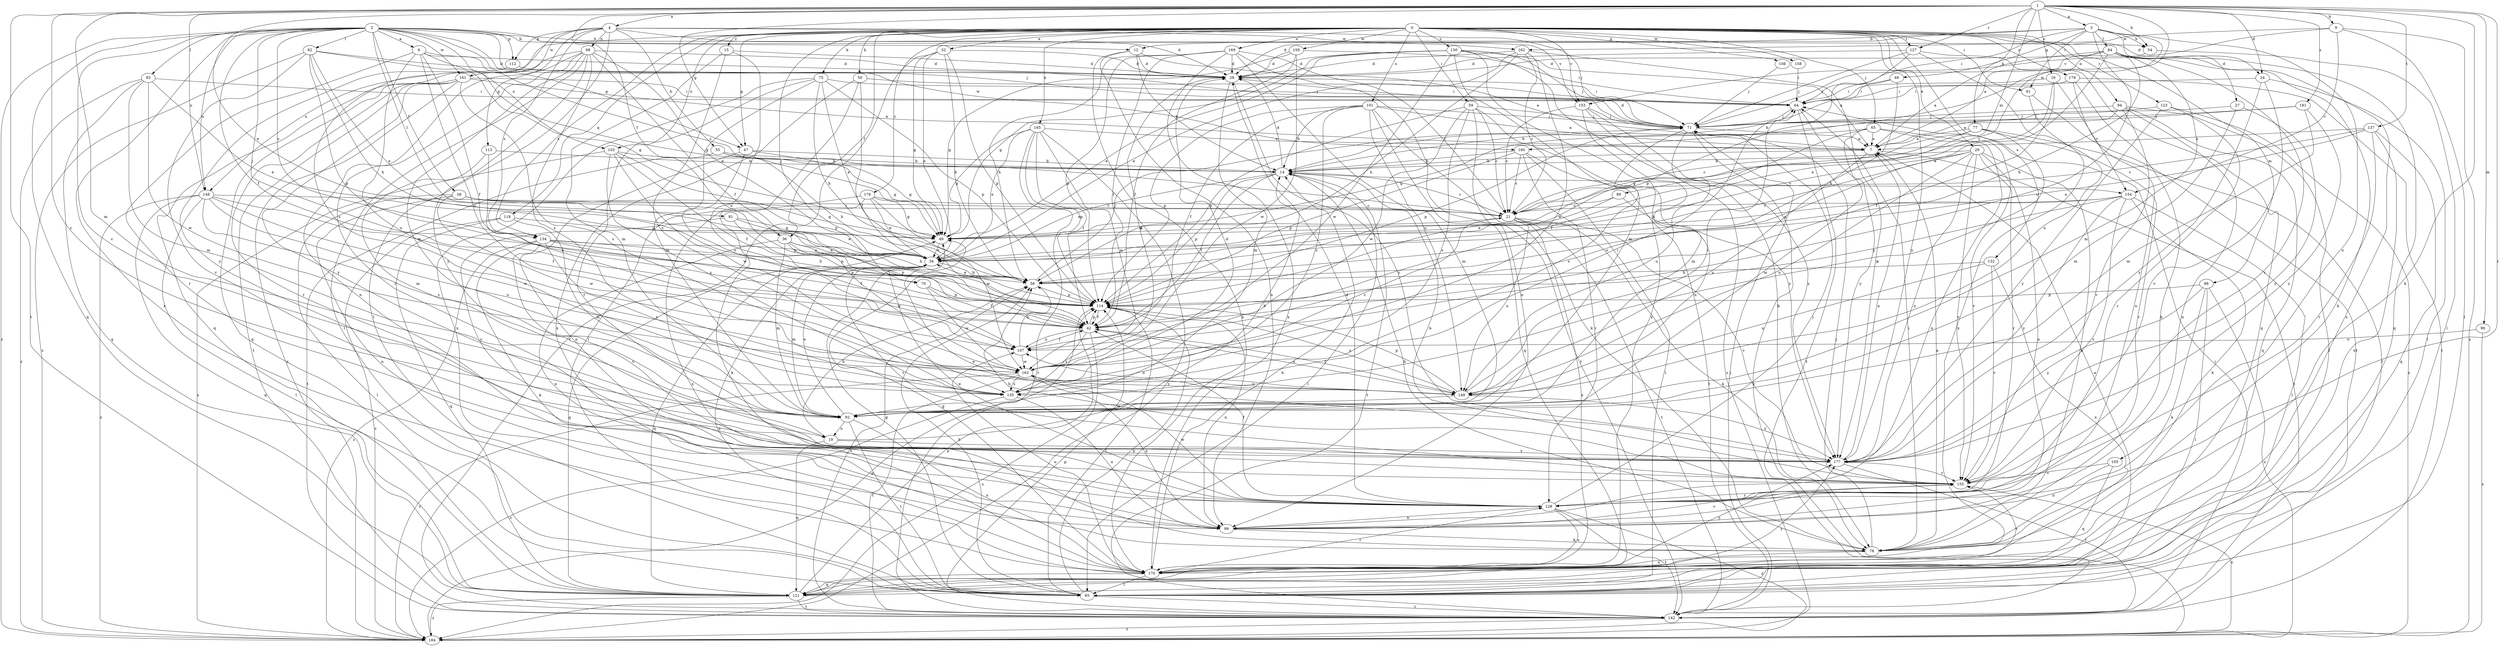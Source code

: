 strict digraph  {
0;
1;
2;
3;
4;
6;
7;
9;
12;
14;
15;
16;
19;
21;
24;
27;
28;
29;
32;
34;
36;
38;
42;
47;
48;
49;
50;
54;
55;
56;
59;
61;
64;
65;
70;
71;
75;
77;
78;
81;
82;
83;
84;
85;
88;
89;
90;
92;
94;
98;
99;
101;
103;
105;
107;
108;
112;
113;
114;
118;
121;
123;
127;
128;
130;
132;
134;
135;
137;
142;
148;
149;
153;
154;
155;
158;
159;
160;
161;
162;
163;
165;
169;
170;
177;
178;
179;
181;
184;
0 -> 15  [label=c];
0 -> 24  [label=d];
0 -> 29  [label=e];
0 -> 32  [label=e];
0 -> 36  [label=f];
0 -> 47  [label=g];
0 -> 50  [label=h];
0 -> 59  [label=i];
0 -> 61  [label=i];
0 -> 65  [label=j];
0 -> 70  [label=j];
0 -> 75  [label=k];
0 -> 88  [label=m];
0 -> 94  [label=n];
0 -> 101  [label=o];
0 -> 103  [label=o];
0 -> 108  [label=p];
0 -> 118  [label=q];
0 -> 123  [label=r];
0 -> 127  [label=r];
0 -> 130  [label=s];
0 -> 132  [label=s];
0 -> 134  [label=s];
0 -> 148  [label=u];
0 -> 153  [label=v];
0 -> 158  [label=w];
0 -> 159  [label=w];
0 -> 165  [label=x];
0 -> 169  [label=x];
0 -> 177  [label=y];
0 -> 178  [label=z];
0 -> 179  [label=z];
1 -> 3  [label=a];
1 -> 4  [label=a];
1 -> 9  [label=b];
1 -> 16  [label=c];
1 -> 19  [label=c];
1 -> 24  [label=d];
1 -> 34  [label=e];
1 -> 36  [label=f];
1 -> 47  [label=g];
1 -> 54  [label=h];
1 -> 77  [label=k];
1 -> 78  [label=k];
1 -> 89  [label=m];
1 -> 90  [label=m];
1 -> 92  [label=m];
1 -> 127  [label=r];
1 -> 128  [label=r];
1 -> 137  [label=t];
1 -> 142  [label=t];
1 -> 148  [label=u];
1 -> 160  [label=w];
1 -> 181  [label=z];
2 -> 6  [label=a];
2 -> 12  [label=b];
2 -> 19  [label=c];
2 -> 38  [label=f];
2 -> 42  [label=f];
2 -> 47  [label=g];
2 -> 54  [label=h];
2 -> 70  [label=j];
2 -> 71  [label=j];
2 -> 81  [label=l];
2 -> 82  [label=l];
2 -> 83  [label=l];
2 -> 103  [label=o];
2 -> 112  [label=p];
2 -> 121  [label=q];
2 -> 134  [label=s];
2 -> 148  [label=u];
2 -> 153  [label=v];
2 -> 160  [label=w];
2 -> 161  [label=w];
2 -> 170  [label=x];
2 -> 184  [label=z];
3 -> 7  [label=a];
3 -> 12  [label=b];
3 -> 27  [label=d];
3 -> 28  [label=d];
3 -> 48  [label=g];
3 -> 54  [label=h];
3 -> 61  [label=i];
3 -> 64  [label=i];
3 -> 84  [label=l];
3 -> 105  [label=o];
3 -> 107  [label=o];
4 -> 28  [label=d];
4 -> 55  [label=h];
4 -> 71  [label=j];
4 -> 85  [label=l];
4 -> 98  [label=n];
4 -> 112  [label=p];
4 -> 113  [label=p];
4 -> 134  [label=s];
4 -> 135  [label=s];
4 -> 161  [label=w];
4 -> 162  [label=w];
6 -> 21  [label=c];
6 -> 28  [label=d];
6 -> 42  [label=f];
6 -> 49  [label=g];
6 -> 107  [label=o];
6 -> 128  [label=r];
6 -> 149  [label=u];
7 -> 14  [label=b];
7 -> 142  [label=t];
7 -> 149  [label=u];
9 -> 85  [label=l];
9 -> 153  [label=v];
9 -> 154  [label=v];
9 -> 162  [label=w];
9 -> 184  [label=z];
12 -> 7  [label=a];
12 -> 14  [label=b];
12 -> 28  [label=d];
12 -> 99  [label=n];
12 -> 170  [label=x];
14 -> 21  [label=c];
14 -> 28  [label=d];
14 -> 34  [label=e];
14 -> 42  [label=f];
14 -> 85  [label=l];
14 -> 114  [label=p];
14 -> 142  [label=t];
14 -> 154  [label=v];
15 -> 28  [label=d];
15 -> 92  [label=m];
15 -> 107  [label=o];
15 -> 135  [label=s];
16 -> 34  [label=e];
16 -> 42  [label=f];
16 -> 64  [label=i];
16 -> 154  [label=v];
19 -> 14  [label=b];
19 -> 56  [label=h];
19 -> 121  [label=q];
19 -> 177  [label=y];
21 -> 49  [label=g];
21 -> 78  [label=k];
21 -> 142  [label=t];
21 -> 149  [label=u];
21 -> 155  [label=v];
21 -> 170  [label=x];
24 -> 64  [label=i];
24 -> 85  [label=l];
24 -> 155  [label=v];
24 -> 177  [label=y];
27 -> 71  [label=j];
27 -> 92  [label=m];
27 -> 177  [label=y];
28 -> 64  [label=i];
28 -> 92  [label=m];
28 -> 177  [label=y];
29 -> 14  [label=b];
29 -> 56  [label=h];
29 -> 78  [label=k];
29 -> 99  [label=n];
29 -> 107  [label=o];
29 -> 128  [label=r];
29 -> 149  [label=u];
29 -> 155  [label=v];
29 -> 177  [label=y];
32 -> 28  [label=d];
32 -> 34  [label=e];
32 -> 49  [label=g];
32 -> 56  [label=h];
32 -> 114  [label=p];
32 -> 142  [label=t];
34 -> 56  [label=h];
34 -> 92  [label=m];
34 -> 121  [label=q];
34 -> 155  [label=v];
36 -> 34  [label=e];
36 -> 56  [label=h];
36 -> 92  [label=m];
36 -> 99  [label=n];
36 -> 114  [label=p];
36 -> 163  [label=w];
38 -> 21  [label=c];
38 -> 49  [label=g];
38 -> 85  [label=l];
38 -> 99  [label=n];
38 -> 114  [label=p];
38 -> 163  [label=w];
42 -> 107  [label=o];
42 -> 114  [label=p];
42 -> 135  [label=s];
42 -> 149  [label=u];
42 -> 184  [label=z];
47 -> 14  [label=b];
47 -> 49  [label=g];
47 -> 99  [label=n];
47 -> 107  [label=o];
48 -> 14  [label=b];
48 -> 56  [label=h];
48 -> 64  [label=i];
49 -> 34  [label=e];
50 -> 42  [label=f];
50 -> 64  [label=i];
50 -> 85  [label=l];
50 -> 170  [label=x];
54 -> 71  [label=j];
54 -> 85  [label=l];
55 -> 14  [label=b];
55 -> 49  [label=g];
55 -> 56  [label=h];
55 -> 142  [label=t];
56 -> 34  [label=e];
56 -> 71  [label=j];
56 -> 114  [label=p];
59 -> 21  [label=c];
59 -> 71  [label=j];
59 -> 114  [label=p];
59 -> 135  [label=s];
59 -> 142  [label=t];
59 -> 163  [label=w];
59 -> 177  [label=y];
61 -> 142  [label=t];
61 -> 170  [label=x];
64 -> 71  [label=j];
64 -> 142  [label=t];
64 -> 177  [label=y];
65 -> 7  [label=a];
65 -> 42  [label=f];
65 -> 49  [label=g];
65 -> 92  [label=m];
65 -> 99  [label=n];
65 -> 155  [label=v];
70 -> 42  [label=f];
70 -> 114  [label=p];
70 -> 163  [label=w];
71 -> 7  [label=a];
71 -> 28  [label=d];
71 -> 114  [label=p];
71 -> 135  [label=s];
71 -> 149  [label=u];
71 -> 184  [label=z];
75 -> 34  [label=e];
75 -> 56  [label=h];
75 -> 64  [label=i];
75 -> 92  [label=m];
75 -> 114  [label=p];
75 -> 128  [label=r];
75 -> 170  [label=x];
77 -> 7  [label=a];
77 -> 21  [label=c];
77 -> 49  [label=g];
77 -> 85  [label=l];
77 -> 128  [label=r];
77 -> 135  [label=s];
78 -> 7  [label=a];
78 -> 14  [label=b];
78 -> 64  [label=i];
78 -> 71  [label=j];
78 -> 170  [label=x];
81 -> 34  [label=e];
81 -> 49  [label=g];
81 -> 114  [label=p];
81 -> 177  [label=y];
82 -> 28  [label=d];
82 -> 34  [label=e];
82 -> 49  [label=g];
82 -> 56  [label=h];
82 -> 114  [label=p];
82 -> 155  [label=v];
82 -> 184  [label=z];
83 -> 34  [label=e];
83 -> 64  [label=i];
83 -> 92  [label=m];
83 -> 121  [label=q];
83 -> 163  [label=w];
83 -> 184  [label=z];
84 -> 7  [label=a];
84 -> 21  [label=c];
84 -> 28  [label=d];
84 -> 34  [label=e];
84 -> 56  [label=h];
84 -> 78  [label=k];
84 -> 92  [label=m];
84 -> 121  [label=q];
84 -> 155  [label=v];
84 -> 170  [label=x];
85 -> 7  [label=a];
85 -> 34  [label=e];
85 -> 49  [label=g];
85 -> 56  [label=h];
85 -> 114  [label=p];
85 -> 142  [label=t];
88 -> 78  [label=k];
88 -> 85  [label=l];
88 -> 114  [label=p];
88 -> 177  [label=y];
88 -> 184  [label=z];
89 -> 21  [label=c];
89 -> 34  [label=e];
89 -> 149  [label=u];
90 -> 107  [label=o];
90 -> 184  [label=z];
92 -> 34  [label=e];
92 -> 85  [label=l];
92 -> 170  [label=x];
92 -> 19  [label=u];
94 -> 14  [label=b];
94 -> 71  [label=j];
94 -> 85  [label=l];
94 -> 99  [label=n];
94 -> 121  [label=q];
94 -> 155  [label=v];
98 -> 28  [label=d];
98 -> 34  [label=e];
98 -> 42  [label=f];
98 -> 85  [label=l];
98 -> 92  [label=m];
98 -> 99  [label=n];
98 -> 121  [label=q];
98 -> 128  [label=r];
98 -> 135  [label=s];
98 -> 177  [label=y];
99 -> 78  [label=k];
99 -> 155  [label=v];
101 -> 7  [label=a];
101 -> 14  [label=b];
101 -> 42  [label=f];
101 -> 71  [label=j];
101 -> 78  [label=k];
101 -> 92  [label=m];
101 -> 114  [label=p];
101 -> 121  [label=q];
101 -> 135  [label=s];
103 -> 14  [label=b];
103 -> 42  [label=f];
103 -> 114  [label=p];
103 -> 135  [label=s];
103 -> 163  [label=w];
103 -> 184  [label=z];
105 -> 99  [label=n];
105 -> 121  [label=q];
105 -> 155  [label=v];
107 -> 42  [label=f];
107 -> 56  [label=h];
107 -> 163  [label=w];
108 -> 71  [label=j];
112 -> 71  [label=j];
112 -> 177  [label=y];
113 -> 14  [label=b];
113 -> 92  [label=m];
113 -> 107  [label=o];
114 -> 42  [label=f];
114 -> 85  [label=l];
114 -> 99  [label=n];
114 -> 149  [label=u];
118 -> 49  [label=g];
118 -> 92  [label=m];
118 -> 121  [label=q];
118 -> 184  [label=z];
121 -> 49  [label=g];
121 -> 114  [label=p];
121 -> 142  [label=t];
121 -> 177  [label=y];
121 -> 184  [label=z];
123 -> 71  [label=j];
123 -> 128  [label=r];
123 -> 177  [label=y];
123 -> 184  [label=z];
127 -> 28  [label=d];
127 -> 71  [label=j];
127 -> 114  [label=p];
127 -> 121  [label=q];
127 -> 149  [label=u];
128 -> 28  [label=d];
128 -> 34  [label=e];
128 -> 42  [label=f];
128 -> 71  [label=j];
128 -> 99  [label=n];
128 -> 142  [label=t];
128 -> 163  [label=w];
128 -> 170  [label=x];
128 -> 184  [label=z];
130 -> 7  [label=a];
130 -> 28  [label=d];
130 -> 34  [label=e];
130 -> 49  [label=g];
130 -> 71  [label=j];
130 -> 78  [label=k];
130 -> 92  [label=m];
130 -> 163  [label=w];
130 -> 170  [label=x];
132 -> 56  [label=h];
132 -> 149  [label=u];
132 -> 155  [label=v];
132 -> 170  [label=x];
134 -> 34  [label=e];
134 -> 42  [label=f];
134 -> 56  [label=h];
134 -> 78  [label=k];
134 -> 114  [label=p];
134 -> 135  [label=s];
134 -> 155  [label=v];
134 -> 184  [label=z];
135 -> 28  [label=d];
135 -> 64  [label=i];
135 -> 99  [label=n];
135 -> 184  [label=z];
137 -> 7  [label=a];
137 -> 21  [label=c];
137 -> 34  [label=e];
137 -> 121  [label=q];
137 -> 128  [label=r];
137 -> 170  [label=x];
142 -> 56  [label=h];
142 -> 64  [label=i];
142 -> 71  [label=j];
142 -> 114  [label=p];
142 -> 184  [label=z];
148 -> 21  [label=c];
148 -> 42  [label=f];
148 -> 85  [label=l];
148 -> 121  [label=q];
148 -> 135  [label=s];
148 -> 149  [label=u];
148 -> 163  [label=w];
148 -> 184  [label=z];
149 -> 42  [label=f];
149 -> 64  [label=i];
149 -> 92  [label=m];
149 -> 107  [label=o];
149 -> 114  [label=p];
149 -> 177  [label=y];
153 -> 21  [label=c];
153 -> 71  [label=j];
153 -> 92  [label=m];
153 -> 177  [label=y];
153 -> 184  [label=z];
154 -> 21  [label=c];
154 -> 49  [label=g];
154 -> 78  [label=k];
154 -> 85  [label=l];
154 -> 114  [label=p];
154 -> 155  [label=v];
154 -> 177  [label=y];
155 -> 14  [label=b];
155 -> 56  [label=h];
155 -> 128  [label=r];
155 -> 184  [label=z];
158 -> 64  [label=i];
159 -> 28  [label=d];
159 -> 42  [label=f];
159 -> 49  [label=g];
159 -> 64  [label=i];
159 -> 163  [label=w];
160 -> 14  [label=b];
160 -> 21  [label=c];
160 -> 85  [label=l];
160 -> 114  [label=p];
160 -> 128  [label=r];
160 -> 142  [label=t];
161 -> 7  [label=a];
161 -> 64  [label=i];
161 -> 121  [label=q];
161 -> 128  [label=r];
161 -> 135  [label=s];
161 -> 142  [label=t];
161 -> 177  [label=y];
161 -> 184  [label=z];
162 -> 21  [label=c];
162 -> 28  [label=d];
162 -> 34  [label=e];
162 -> 56  [label=h];
162 -> 163  [label=w];
162 -> 177  [label=y];
163 -> 21  [label=c];
163 -> 28  [label=d];
163 -> 99  [label=n];
163 -> 135  [label=s];
163 -> 142  [label=t];
163 -> 149  [label=u];
163 -> 184  [label=z];
165 -> 7  [label=a];
165 -> 34  [label=e];
165 -> 42  [label=f];
165 -> 49  [label=g];
165 -> 114  [label=p];
165 -> 142  [label=t];
165 -> 163  [label=w];
165 -> 184  [label=z];
169 -> 21  [label=c];
169 -> 28  [label=d];
169 -> 42  [label=f];
169 -> 56  [label=h];
169 -> 99  [label=n];
169 -> 114  [label=p];
169 -> 149  [label=u];
169 -> 170  [label=x];
170 -> 14  [label=b];
170 -> 49  [label=g];
170 -> 85  [label=l];
170 -> 107  [label=o];
170 -> 121  [label=q];
170 -> 128  [label=r];
170 -> 155  [label=v];
170 -> 177  [label=y];
177 -> 7  [label=a];
177 -> 34  [label=e];
177 -> 142  [label=t];
177 -> 155  [label=v];
178 -> 21  [label=c];
178 -> 34  [label=e];
178 -> 49  [label=g];
178 -> 78  [label=k];
178 -> 163  [label=w];
178 -> 170  [label=x];
179 -> 64  [label=i];
179 -> 78  [label=k];
179 -> 99  [label=n];
179 -> 142  [label=t];
181 -> 7  [label=a];
181 -> 71  [label=j];
181 -> 92  [label=m];
181 -> 177  [label=y];
184 -> 114  [label=p];
}
